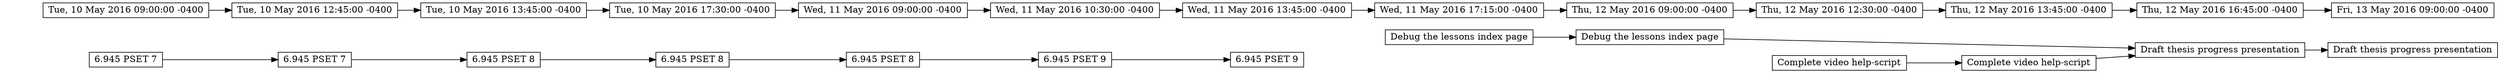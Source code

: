 digraph G {node [shape=record,width=.1,height=.1]; nodeset=.5; ranksep=.5; rankdir=LR;"*nothing*task-1-1"->"task-1-1" [style=invis,]; "task-1-1" [label="6.945 PSET 7"]; "*nothing*task-1-1" [style=invis]; "*nothing*task-1-1" [height=.01]; "*nothing*task-1-1" [width=.01]; "*nothing*task-1-1" [fontsize=1];"task-1-1"->"task-1-2"; "task-1-2" [label="6.945 PSET 7"];"task-1-2"->"task-2-1"; "task-2-1" [label="6.945 PSET 8"];"task-2-1"->"task-2-2"; "task-2-2" [label="6.945 PSET 8"];"task-2-2"->"task-2-3"; "task-2-3" [label="6.945 PSET 8"];"task-2-3"->"task-3-1"; "task-3-1" [label="6.945 PSET 9"];"task-3-1"->"task-3-2"; "task-3-2" [label="6.945 PSET 9"];"*nothing*task-6-1"->"task-6-1" [style=invis,]; "task-6-1" [label="Debug the lessons index page"]; "*nothing*task-6-1" [style=invis]; "*nothing*task-6-1" [height=.01]; "*nothing*task-6-1" [width=.01]; "*nothing*task-6-1" [fontsize=1];"task-6-1"->"task-6-2"; "task-6-2" [label="Debug the lessons index page"];"*nothing*task-5-1"->"task-5-1" [style=invis,]; "task-5-1" [label="Complete video help-script"]; "*nothing*task-5-1" [style=invis]; "*nothing*task-5-1" [height=.01]; "*nothing*task-5-1" [width=.01]; "*nothing*task-5-1" [fontsize=1];"task-5-1"->"task-5-2"; "task-5-2" [label="Complete video help-script"];"task-5-2"->"task-4-1"; "task-4-1" [label="Draft thesis progress presentation"];"task-6-2"->"task-4-1"; "task-4-1" [label="Draft thesis progress presentation"];"task-4-1"->"task-4-2"; "task-4-2" [label="Draft thesis progress presentation"];{rank=same;"task-1-1" t3671874000};{rank=same;"task-1-2" t3671887500};{rank=same;"task-2-1" t3671891100};{rank=same;"task-2-2" t3671904600};{rank=same;"task-2-3" t3671960400};{rank=same;"task-3-1" t3671965800};{rank=same;"task-3-2" t3671977500};{rank=same;"task-6-1" t3671990100};{rank=same;"task-6-2" t3672046800};{rank=same;"task-5-1" t3672059400};{rank=same;"task-5-2" t3672063900};{rank=same;"task-4-1" t3672074700};{rank=same;"task-4-2" t3672133200};{t3671874000->t3671887500->t3671891100->t3671904600->t3671960400->t3671965800->t3671977500->t3671990100->t3672046800->t3672059400->t3672063900->t3672074700->t3672133200; t3671874000[label="Tue, 10 May 2016 09:00:00 -0400"]; t3671887500[label="Tue, 10 May 2016 12:45:00 -0400"]; t3671891100[label="Tue, 10 May 2016 13:45:00 -0400"]; t3671904600[label="Tue, 10 May 2016 17:30:00 -0400"]; t3671960400[label="Wed, 11 May 2016 09:00:00 -0400"]; t3671965800[label="Wed, 11 May 2016 10:30:00 -0400"]; t3671977500[label="Wed, 11 May 2016 13:45:00 -0400"]; t3671990100[label="Wed, 11 May 2016 17:15:00 -0400"]; t3672046800[label="Thu, 12 May 2016 09:00:00 -0400"]; t3672059400[label="Thu, 12 May 2016 12:30:00 -0400"]; t3672063900[label="Thu, 12 May 2016 13:45:00 -0400"]; t3672074700[label="Thu, 12 May 2016 16:45:00 -0400"]; t3672133200[label="Fri, 13 May 2016 09:00:00 -0400"]};}